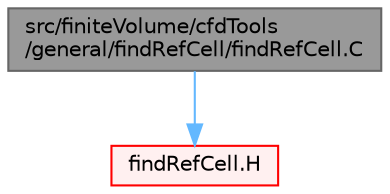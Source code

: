 digraph "src/finiteVolume/cfdTools/general/findRefCell/findRefCell.C"
{
 // LATEX_PDF_SIZE
  bgcolor="transparent";
  edge [fontname=Helvetica,fontsize=10,labelfontname=Helvetica,labelfontsize=10];
  node [fontname=Helvetica,fontsize=10,shape=box,height=0.2,width=0.4];
  Node1 [id="Node000001",label="src/finiteVolume/cfdTools\l/general/findRefCell/findRefCell.C",height=0.2,width=0.4,color="gray40", fillcolor="grey60", style="filled", fontcolor="black",tooltip=" "];
  Node1 -> Node2 [id="edge1_Node000001_Node000002",color="steelblue1",style="solid",tooltip=" "];
  Node2 [id="Node000002",label="findRefCell.H",height=0.2,width=0.4,color="red", fillcolor="#FFF0F0", style="filled",URL="$findRefCell_8H.html",tooltip="Find the reference cell nearest (in index) to the given cell but which is not on a cyclic,..."];
}
